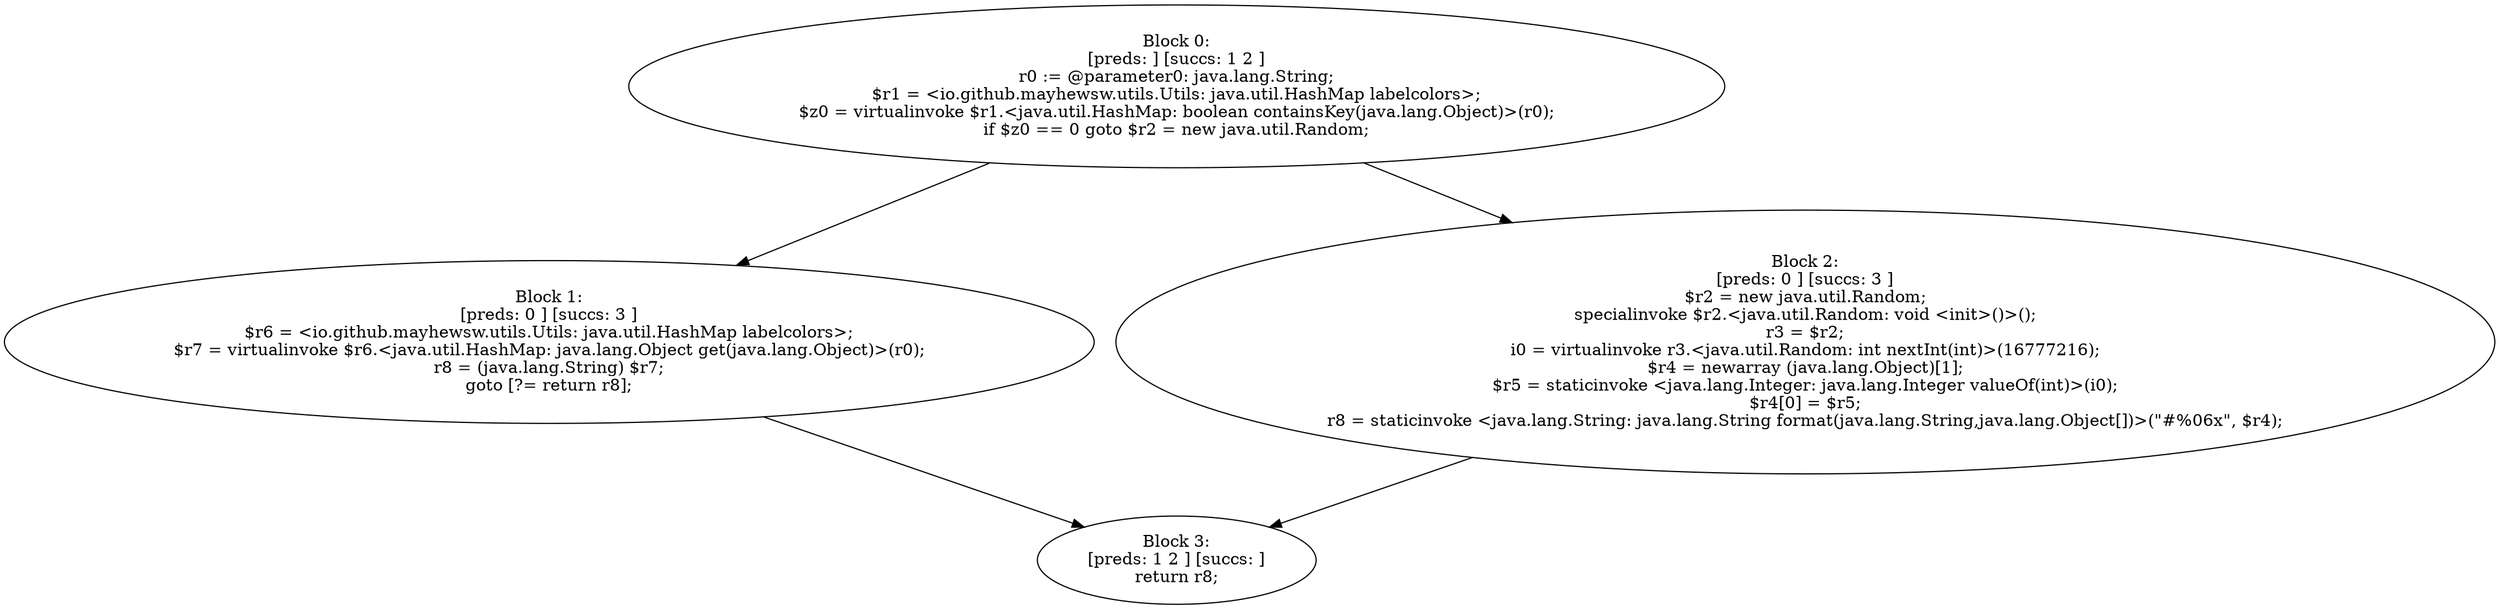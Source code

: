 digraph "unitGraph" {
    "Block 0:
[preds: ] [succs: 1 2 ]
r0 := @parameter0: java.lang.String;
$r1 = <io.github.mayhewsw.utils.Utils: java.util.HashMap labelcolors>;
$z0 = virtualinvoke $r1.<java.util.HashMap: boolean containsKey(java.lang.Object)>(r0);
if $z0 == 0 goto $r2 = new java.util.Random;
"
    "Block 1:
[preds: 0 ] [succs: 3 ]
$r6 = <io.github.mayhewsw.utils.Utils: java.util.HashMap labelcolors>;
$r7 = virtualinvoke $r6.<java.util.HashMap: java.lang.Object get(java.lang.Object)>(r0);
r8 = (java.lang.String) $r7;
goto [?= return r8];
"
    "Block 2:
[preds: 0 ] [succs: 3 ]
$r2 = new java.util.Random;
specialinvoke $r2.<java.util.Random: void <init>()>();
r3 = $r2;
i0 = virtualinvoke r3.<java.util.Random: int nextInt(int)>(16777216);
$r4 = newarray (java.lang.Object)[1];
$r5 = staticinvoke <java.lang.Integer: java.lang.Integer valueOf(int)>(i0);
$r4[0] = $r5;
r8 = staticinvoke <java.lang.String: java.lang.String format(java.lang.String,java.lang.Object[])>(\"#%06x\", $r4);
"
    "Block 3:
[preds: 1 2 ] [succs: ]
return r8;
"
    "Block 0:
[preds: ] [succs: 1 2 ]
r0 := @parameter0: java.lang.String;
$r1 = <io.github.mayhewsw.utils.Utils: java.util.HashMap labelcolors>;
$z0 = virtualinvoke $r1.<java.util.HashMap: boolean containsKey(java.lang.Object)>(r0);
if $z0 == 0 goto $r2 = new java.util.Random;
"->"Block 1:
[preds: 0 ] [succs: 3 ]
$r6 = <io.github.mayhewsw.utils.Utils: java.util.HashMap labelcolors>;
$r7 = virtualinvoke $r6.<java.util.HashMap: java.lang.Object get(java.lang.Object)>(r0);
r8 = (java.lang.String) $r7;
goto [?= return r8];
";
    "Block 0:
[preds: ] [succs: 1 2 ]
r0 := @parameter0: java.lang.String;
$r1 = <io.github.mayhewsw.utils.Utils: java.util.HashMap labelcolors>;
$z0 = virtualinvoke $r1.<java.util.HashMap: boolean containsKey(java.lang.Object)>(r0);
if $z0 == 0 goto $r2 = new java.util.Random;
"->"Block 2:
[preds: 0 ] [succs: 3 ]
$r2 = new java.util.Random;
specialinvoke $r2.<java.util.Random: void <init>()>();
r3 = $r2;
i0 = virtualinvoke r3.<java.util.Random: int nextInt(int)>(16777216);
$r4 = newarray (java.lang.Object)[1];
$r5 = staticinvoke <java.lang.Integer: java.lang.Integer valueOf(int)>(i0);
$r4[0] = $r5;
r8 = staticinvoke <java.lang.String: java.lang.String format(java.lang.String,java.lang.Object[])>(\"#%06x\", $r4);
";
    "Block 1:
[preds: 0 ] [succs: 3 ]
$r6 = <io.github.mayhewsw.utils.Utils: java.util.HashMap labelcolors>;
$r7 = virtualinvoke $r6.<java.util.HashMap: java.lang.Object get(java.lang.Object)>(r0);
r8 = (java.lang.String) $r7;
goto [?= return r8];
"->"Block 3:
[preds: 1 2 ] [succs: ]
return r8;
";
    "Block 2:
[preds: 0 ] [succs: 3 ]
$r2 = new java.util.Random;
specialinvoke $r2.<java.util.Random: void <init>()>();
r3 = $r2;
i0 = virtualinvoke r3.<java.util.Random: int nextInt(int)>(16777216);
$r4 = newarray (java.lang.Object)[1];
$r5 = staticinvoke <java.lang.Integer: java.lang.Integer valueOf(int)>(i0);
$r4[0] = $r5;
r8 = staticinvoke <java.lang.String: java.lang.String format(java.lang.String,java.lang.Object[])>(\"#%06x\", $r4);
"->"Block 3:
[preds: 1 2 ] [succs: ]
return r8;
";
}
